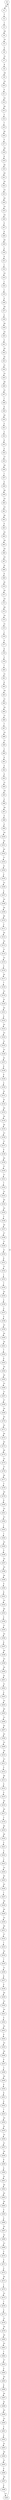digraph {
  A0;
  A1;
  A2;
  A3;
  A4;
  A5;
  A6;
  A7;
  A8;
  A9;
  A10;
  A11;
  A12;
  A13;
  A14;
  A15;
  A16;
  A17;
  A18;
  A19;
  A20;
  A21;
  A22;
  A23;
  A24;
  A25;
  A26;
  A27;
  A28;
  A29;
  A30;
  A31;
  A32;
  A33;
  A34;
  A35;
  A36;
  A37;
  A38;
  A39;
  A40;
  A41;
  A42;
  A43;
  A44;
  A45;
  A46;
  A47;
  A48;
  A49;
  A50;
  A51;
  A52;
  A53;
  A54;
  A55;
  A56;
  A57;
  A58;
  A59;
  A60;
  A61;
  A62;
  A63;
  A64;
  A65;
  A66;
  A67;
  A68;
  A69;
  A70;
  A71;
  A72;
  A73;
  A74;
  A75;
  A76;
  A77;
  A78;
  A79;
  A80;
  A81;
  A82;
  A83;
  A84;
  A85;
  A86;
  A87;
  A88;
  A89;
  A90;
  A91;
  A92;
  A93;
  A94;
  A95;
  A96;
  A97;
  A98;
  A99;
  A100;
  A101;
  A102;
  A103;
  A104;
  A105;
  A106;
  A107;
  A108;
  A109;
  A110;
  A111;
  A112;
  A113;
  A114;
  A115;
  A116;
  A117;
  A118;
  A119;
  A120;
  A121;
  A122;
  A123;
  A124;
  A125;
  A126;
  A127;
  A128;
  A129;
  A130;
  A131;
  A132;
  A133;
  A134;
  A135;
  A136;
  A137;
  A138;
  A139;
  A140;
  A141;
  A142;
  A143;
  A144;
  A145;
  A146;
  A147;
  A148;
  A149;
  A150;
  A151;
  A152;
  A153;
  A154;
  A155;
  A156;
  A157;
  A158;
  A159;
  A160;
  A161;
  A162;
  A163;
  A164;
  A165;
  A166;
  A167;
  A168;
  A169;
  A170;
  A171;
  A172;
  A173;
  A174;
  A175;
  A176;
  A177;
  A178;
  A179;
  A180;
  A181;
  A182;
  A183;
  A184;
  A185;
  A186;
  A187;
  A188;
  A189;
  A190;
  A191;
  A192;
  A193;
  A194;
  A195;
  A196;
  A197;
  A198;
  A199;
  A200;
  A201;
  A202;
  A203;
  A204;
  A205;
  A206;
  A207;
  A208;
  A209;
  A210;
  A211;
  A212;
  A213;
  A214;
  A215;
  A216;
  A217;
  A218;
  A219;
  A220;
  A221;
  A222;
  A223;
  A224;
  A225;
  A226;
  A227;
  A228;
  A229;
  A230;
  A231;
  A232;
  A233;
  A234;
  A235;
  A236;
  A237;
  A238;
  A239;
  A240;
  A241;
  A242;
  A243;
  A244;
  A245;
  A246;
  A247;
  A248;
  A249;
  A250;
  A251;
  A252;
  A253;
  A254;
  A255;
  A256;
  A257;
  A258;
  A259;
  A260;
  A261;
  A262;
  A263;
  A264;
  A265;
  A266;
  A267;
  A268;
  A269;
  A270;
  A271;
  A272;
  A273;
  A274;
  A275;
  A276;
  A277;
  A278;
  A279;
  A280;
  A281;
  A282;
  A283;
  A284;
  A285;
  A286;
  A287;
  A288;
  A289;
  A290;
  A291;
  A292;
  A293;
  A294;
  A295;
  A296;
  A297;
  A298;
  A299;

  A0 -> A1 [label=22];
  A1 -> A2 [label=7];
  A2 -> A3 [label=1];
  A3 -> A4 [label=19];
  A4 -> A5 [label=15];
  A5 -> A6 [label=4];
  A6 -> A7 [label=11];
  A7 -> A8 [label=8];
  A8 -> A9 [label=16];
  A9 -> A10 [label=12];
  A10 -> A11 [label=4];
  A11 -> A12 [label=12];
  A12 -> A13 [label=24];
  A13 -> A14 [label=3];
  A14 -> A15 [label=7];
  A15 -> A16 [label=22];
  A16 -> A17 [label=5];
  A17 -> A18 [label=16];
  A18 -> A19 [label=8];
  A19 -> A20 [label=22];
  A20 -> A21 [label=23];
  A21 -> A22 [label=10];
  A22 -> A23 [label=13];
  A23 -> A24 [label=23];
  A24 -> A25 [label=12];
  A25 -> A26 [label=14];
  A26 -> A27 [label=5];
  A27 -> A28 [label=9];
  A28 -> A29 [label=23];
  A29 -> A30 [label=2];
  A30 -> A31 [label=9];
  A31 -> A32 [label=1];
  A32 -> A33 [label=15];
  A33 -> A34 [label=1];
  A34 -> A35 [label=1];
  A35 -> A36 [label=4];
  A36 -> A37 [label=24];
  A37 -> A38 [label=2];
  A38 -> A39 [label=24];
  A39 -> A40 [label=12];
  A40 -> A41 [label=3];
  A41 -> A42 [label=23];
  A42 -> A43 [label=21];
  A43 -> A44 [label=11];
  A44 -> A45 [label=12];
  A45 -> A46 [label=24];
  A46 -> A47 [label=11];
  A47 -> A48 [label=7];
  A48 -> A49 [label=6];
  A49 -> A50 [label=23];
  A50 -> A51 [label=2];
  A51 -> A52 [label=3];
  A52 -> A53 [label=0];
  A53 -> A54 [label=2];
  A54 -> A55 [label=17];
  A55 -> A56 [label=18];
  A56 -> A57 [label=1];
  A57 -> A58 [label=5];
  A58 -> A59 [label=24];
  A59 -> A60 [label=15];
  A60 -> A61 [label=13];
  A61 -> A62 [label=24];
  A62 -> A63 [label=0];
  A63 -> A64 [label=12];
  A64 -> A65 [label=18];
  A65 -> A66 [label=10];
  A66 -> A67 [label=15];
  A67 -> A68 [label=21];
  A68 -> A69 [label=9];
  A69 -> A70 [label=21];
  A70 -> A71 [label=23];
  A71 -> A72 [label=15];
  A72 -> A73 [label=24];
  A73 -> A74 [label=14];
  A74 -> A75 [label=11];
  A75 -> A76 [label=1];
  A76 -> A77 [label=0];
  A77 -> A78 [label=6];
  A78 -> A79 [label=3];
  A79 -> A80 [label=7];
  A80 -> A81 [label=11];
  A81 -> A82 [label=6];
  A82 -> A83 [label=18];
  A83 -> A84 [label=11];
  A84 -> A85 [label=10];
  A85 -> A86 [label=17];
  A86 -> A87 [label=7];
  A87 -> A88 [label=14];
  A88 -> A89 [label=17];
  A89 -> A90 [label=3];
  A90 -> A91 [label=6];
  A91 -> A92 [label=4];
  A92 -> A93 [label=4];
  A93 -> A94 [label=11];
  A94 -> A95 [label=19];
  A95 -> A96 [label=4];
  A96 -> A97 [label=24];
  A97 -> A98 [label=5];
  A98 -> A99 [label=2];
  A99 -> A100 [label=18];
  A100 -> A101 [label=10];
  A101 -> A102 [label=24];
  A102 -> A103 [label=17];
  A103 -> A104 [label=11];
  A104 -> A105 [label=2];
  A105 -> A106 [label=12];
  A106 -> A107 [label=2];
  A107 -> A108 [label=19];
  A108 -> A109 [label=24];
  A109 -> A110 [label=20];
  A110 -> A111 [label=3];
  A111 -> A112 [label=24];
  A112 -> A113 [label=14];
  A113 -> A114 [label=11];
  A114 -> A115 [label=12];
  A115 -> A116 [label=3];
  A116 -> A117 [label=22];
  A117 -> A118 [label=7];
  A118 -> A119 [label=13];
  A119 -> A120 [label=21];
  A120 -> A121 [label=22];
  A121 -> A122 [label=4];
  A122 -> A123 [label=23];
  A123 -> A124 [label=15];
  A124 -> A125 [label=11];
  A125 -> A126 [label=12];
  A126 -> A127 [label=21];
  A127 -> A128 [label=8];
  A128 -> A129 [label=6];
  A129 -> A130 [label=2];
  A130 -> A131 [label=21];
  A131 -> A132 [label=21];
  A132 -> A133 [label=24];
  A133 -> A134 [label=16];
  A134 -> A135 [label=24];
  A135 -> A136 [label=13];
  A136 -> A137 [label=17];
  A137 -> A138 [label=9];
  A138 -> A139 [label=24];
  A139 -> A140 [label=17];
  A140 -> A141 [label=17];
  A141 -> A142 [label=7];
  A142 -> A143 [label=12];
  A143 -> A144 [label=24];
  A144 -> A145 [label=10];
  A145 -> A146 [label=3];
  A146 -> A147 [label=16];
  A147 -> A148 [label=17];
  A148 -> A149 [label=17];
  A149 -> A150 [label=11];
  A150 -> A151 [label=8];
  A151 -> A152 [label=17];
  A152 -> A153 [label=1];
  A153 -> A154 [label=7];
  A154 -> A155 [label=23];
  A155 -> A156 [label=2];
  A156 -> A157 [label=4];
  A157 -> A158 [label=4];
  A158 -> A159 [label=15];
  A159 -> A160 [label=24];
  A160 -> A161 [label=16];
  A161 -> A162 [label=7];
  A162 -> A163 [label=8];
  A163 -> A164 [label=10];
  A164 -> A165 [label=19];
  A165 -> A166 [label=15];
  A166 -> A167 [label=17];
  A167 -> A168 [label=17];
  A168 -> A169 [label=16];
  A169 -> A170 [label=23];
  A170 -> A171 [label=14];
  A171 -> A172 [label=20];
  A172 -> A173 [label=23];
  A173 -> A174 [label=20];
  A174 -> A175 [label=12];
  A175 -> A176 [label=17];
  A176 -> A177 [label=24];
  A177 -> A178 [label=3];
  A178 -> A179 [label=19];
  A179 -> A180 [label=9];
  A180 -> A181 [label=15];
  A181 -> A182 [label=13];
  A182 -> A183 [label=1];
  A183 -> A184 [label=1];
  A184 -> A185 [label=15];
  A185 -> A186 [label=5];
  A186 -> A187 [label=10];
  A187 -> A188 [label=19];
  A188 -> A189 [label=24];
  A189 -> A190 [label=0];
  A190 -> A191 [label=8];
  A191 -> A192 [label=15];
  A192 -> A193 [label=20];
  A193 -> A194 [label=5];
  A194 -> A195 [label=17];
  A195 -> A196 [label=10];
  A196 -> A197 [label=6];
  A197 -> A198 [label=20];
  A198 -> A199 [label=15];
  A199 -> A200 [label=16];
  A200 -> A201 [label=21];
  A201 -> A202 [label=11];
  A202 -> A203 [label=4];
  A203 -> A204 [label=12];
  A204 -> A205 [label=20];
  A205 -> A206 [label=13];
  A206 -> A207 [label=23];
  A207 -> A208 [label=23];
  A208 -> A209 [label=15];
  A209 -> A210 [label=19];
  A210 -> A211 [label=13];
  A211 -> A212 [label=5];
  A212 -> A213 [label=20];
  A213 -> A214 [label=5];
  A214 -> A215 [label=4];
  A215 -> A216 [label=23];
  A216 -> A217 [label=24];
  A217 -> A218 [label=3];
  A218 -> A219 [label=22];
  A219 -> A220 [label=20];
  A220 -> A221 [label=2];
  A221 -> A222 [label=3];
  A222 -> A223 [label=3];
  A223 -> A224 [label=12];
  A224 -> A225 [label=23];
  A225 -> A226 [label=23];
  A226 -> A227 [label=1];
  A227 -> A228 [label=18];
  A228 -> A229 [label=24];
  A229 -> A230 [label=12];
  A230 -> A231 [label=18];
  A231 -> A232 [label=17];
  A232 -> A233 [label=1];
  A233 -> A234 [label=12];
  A234 -> A235 [label=7];
  A235 -> A236 [label=11];
  A236 -> A237 [label=6];
  A237 -> A238 [label=0];
  A238 -> A239 [label=20];
  A239 -> A240 [label=13];
  A240 -> A241 [label=10];
  A241 -> A242 [label=5];
  A242 -> A243 [label=15];
  A243 -> A244 [label=9];
  A244 -> A245 [label=14];
  A245 -> A246 [label=16];
  A246 -> A247 [label=9];
  A247 -> A248 [label=3];
  A248 -> A249 [label=19];
  A249 -> A250 [label=8];
  A250 -> A251 [label=8];
  A251 -> A252 [label=0];
  A252 -> A253 [label=7];
  A253 -> A254 [label=10];
  A254 -> A255 [label=21];
  A255 -> A256 [label=15];
  A256 -> A257 [label=11];
  A257 -> A258 [label=18];
  A258 -> A259 [label=8];
  A259 -> A260 [label=4];
  A260 -> A261 [label=21];
  A261 -> A262 [label=24];
  A262 -> A263 [label=22];
  A263 -> A264 [label=24];
  A264 -> A265 [label=4];
  A265 -> A266 [label=2];
  A266 -> A267 [label=23];
  A267 -> A268 [label=12];
  A268 -> A269 [label=13];
  A269 -> A270 [label=5];
  A270 -> A271 [label=4];
  A271 -> A272 [label=2];
  A272 -> A273 [label=22];
  A273 -> A274 [label=1];
  A274 -> A275 [label=12];
  A275 -> A276 [label=7];
  A276 -> A277 [label=2];
  A277 -> A278 [label=11];
  A278 -> A279 [label=16];
  A279 -> A280 [label=18];
  A280 -> A281 [label=23];
  A281 -> A282 [label=7];
  A282 -> A283 [label=17];
  A283 -> A284 [label=4];
  A284 -> A285 [label=23];
  A285 -> A286 [label=6];
  A286 -> A287 [label=20];
  A287 -> A288 [label=21];
  A288 -> A289 [label=23];
  A289 -> A290 [label=12];
  A290 -> A291 [label=3];
  A291 -> A292 [label=4];
  A292 -> A293 [label=21];
  A293 -> A294 [label=16];
  A294 -> A295 [label=11];
  A295 -> A296 [label=0];
  A296 -> A297 [label=18];
  A297 -> A298 [label=0];
  A298 -> A299 [label=15];
  A299 -> A0 [label=10];
}
